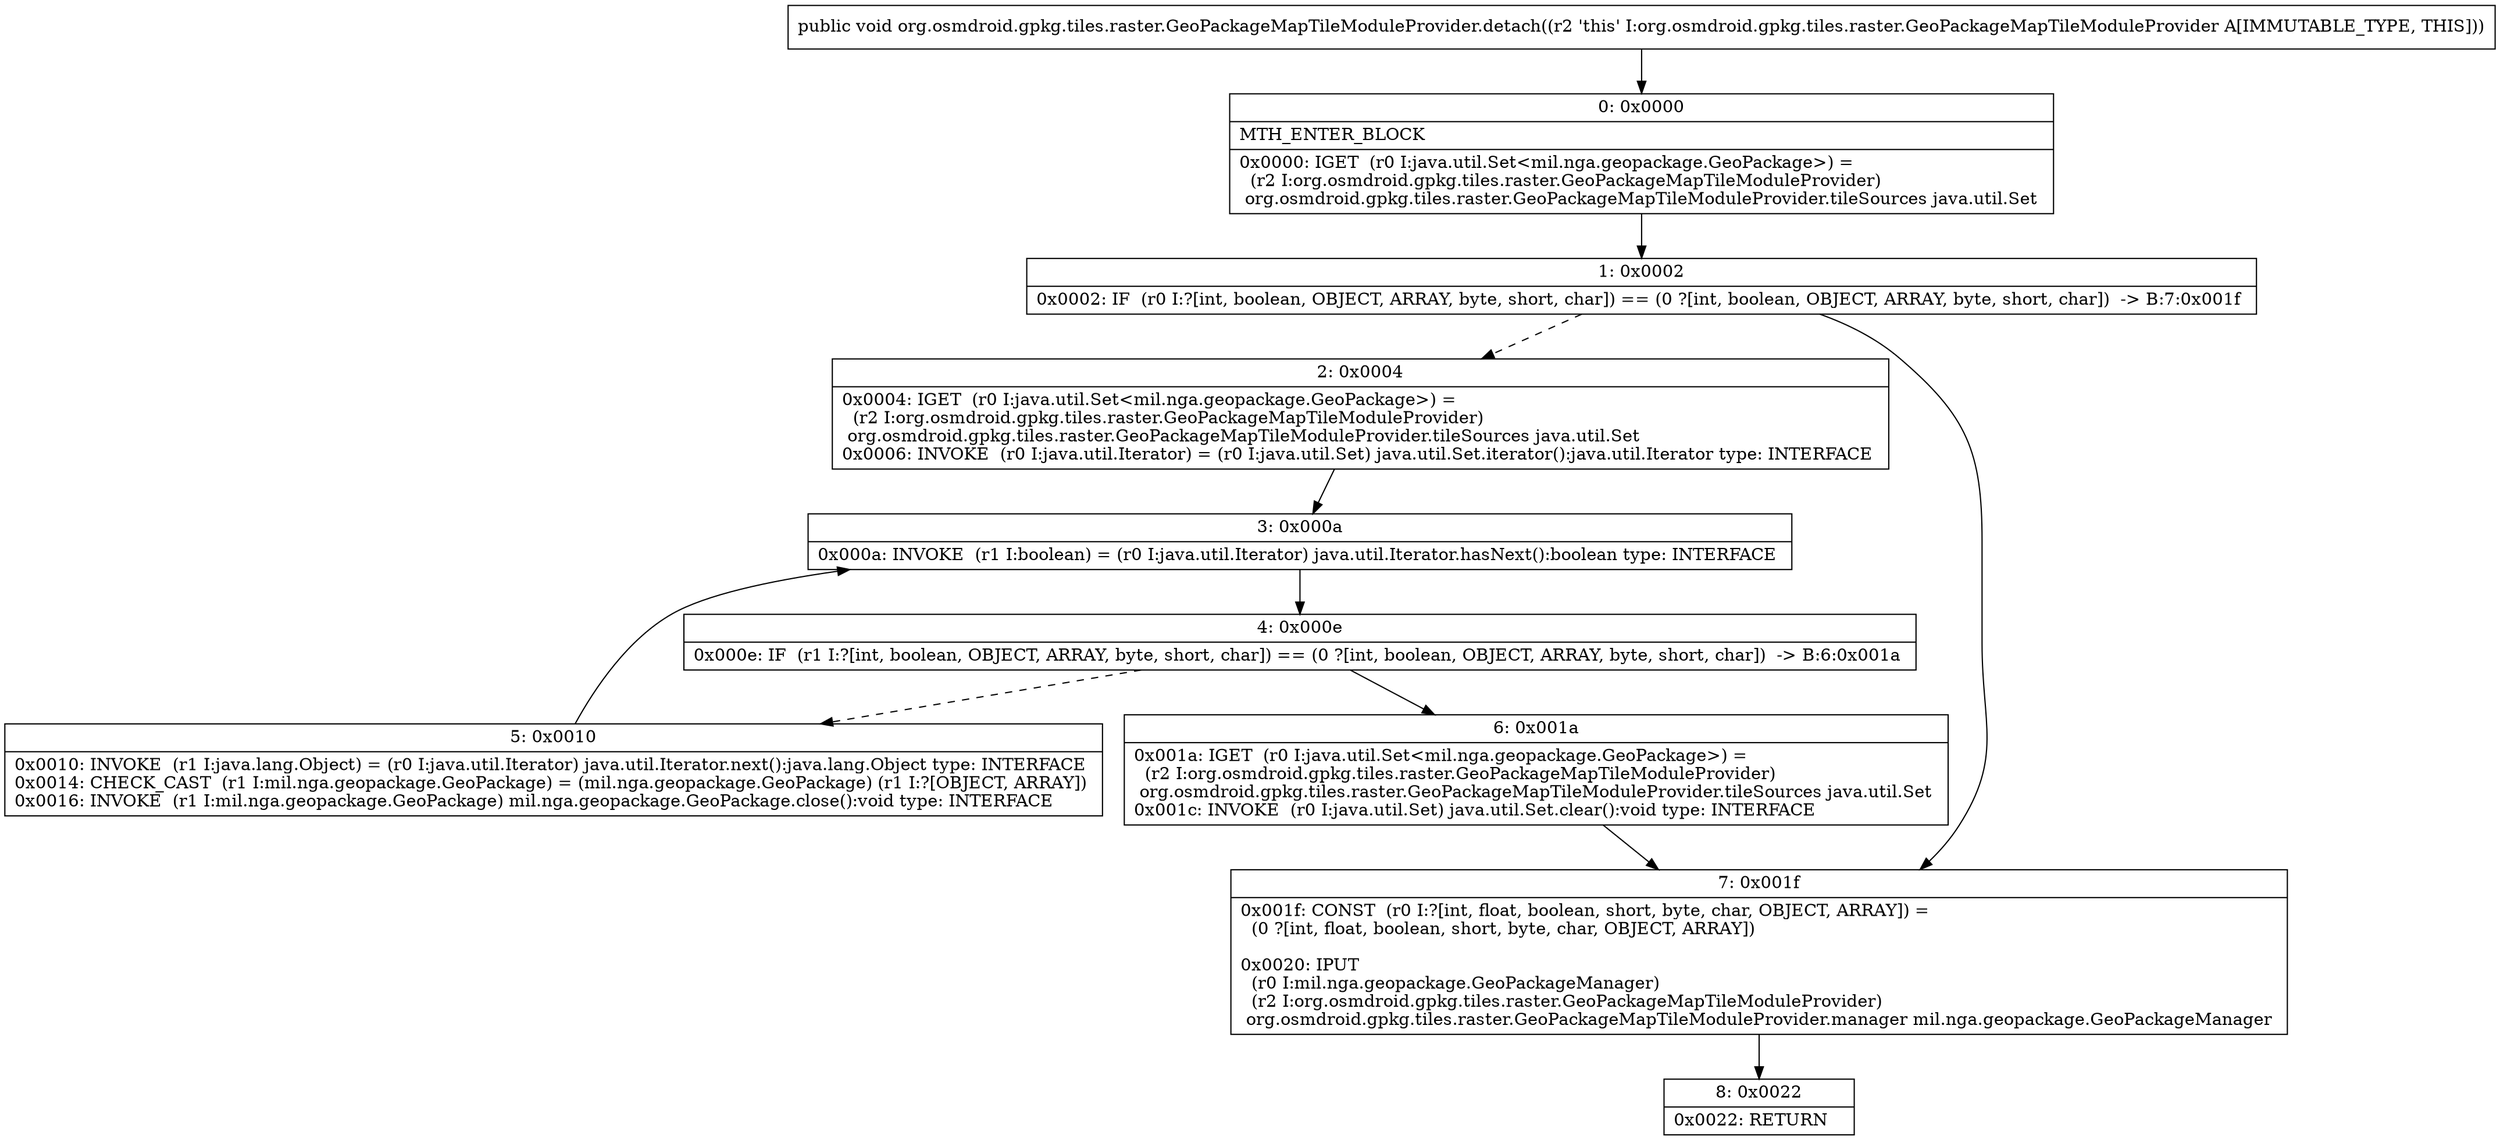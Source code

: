 digraph "CFG fororg.osmdroid.gpkg.tiles.raster.GeoPackageMapTileModuleProvider.detach()V" {
Node_0 [shape=record,label="{0\:\ 0x0000|MTH_ENTER_BLOCK\l|0x0000: IGET  (r0 I:java.util.Set\<mil.nga.geopackage.GeoPackage\>) = \l  (r2 I:org.osmdroid.gpkg.tiles.raster.GeoPackageMapTileModuleProvider)\l org.osmdroid.gpkg.tiles.raster.GeoPackageMapTileModuleProvider.tileSources java.util.Set \l}"];
Node_1 [shape=record,label="{1\:\ 0x0002|0x0002: IF  (r0 I:?[int, boolean, OBJECT, ARRAY, byte, short, char]) == (0 ?[int, boolean, OBJECT, ARRAY, byte, short, char])  \-\> B:7:0x001f \l}"];
Node_2 [shape=record,label="{2\:\ 0x0004|0x0004: IGET  (r0 I:java.util.Set\<mil.nga.geopackage.GeoPackage\>) = \l  (r2 I:org.osmdroid.gpkg.tiles.raster.GeoPackageMapTileModuleProvider)\l org.osmdroid.gpkg.tiles.raster.GeoPackageMapTileModuleProvider.tileSources java.util.Set \l0x0006: INVOKE  (r0 I:java.util.Iterator) = (r0 I:java.util.Set) java.util.Set.iterator():java.util.Iterator type: INTERFACE \l}"];
Node_3 [shape=record,label="{3\:\ 0x000a|0x000a: INVOKE  (r1 I:boolean) = (r0 I:java.util.Iterator) java.util.Iterator.hasNext():boolean type: INTERFACE \l}"];
Node_4 [shape=record,label="{4\:\ 0x000e|0x000e: IF  (r1 I:?[int, boolean, OBJECT, ARRAY, byte, short, char]) == (0 ?[int, boolean, OBJECT, ARRAY, byte, short, char])  \-\> B:6:0x001a \l}"];
Node_5 [shape=record,label="{5\:\ 0x0010|0x0010: INVOKE  (r1 I:java.lang.Object) = (r0 I:java.util.Iterator) java.util.Iterator.next():java.lang.Object type: INTERFACE \l0x0014: CHECK_CAST  (r1 I:mil.nga.geopackage.GeoPackage) = (mil.nga.geopackage.GeoPackage) (r1 I:?[OBJECT, ARRAY]) \l0x0016: INVOKE  (r1 I:mil.nga.geopackage.GeoPackage) mil.nga.geopackage.GeoPackage.close():void type: INTERFACE \l}"];
Node_6 [shape=record,label="{6\:\ 0x001a|0x001a: IGET  (r0 I:java.util.Set\<mil.nga.geopackage.GeoPackage\>) = \l  (r2 I:org.osmdroid.gpkg.tiles.raster.GeoPackageMapTileModuleProvider)\l org.osmdroid.gpkg.tiles.raster.GeoPackageMapTileModuleProvider.tileSources java.util.Set \l0x001c: INVOKE  (r0 I:java.util.Set) java.util.Set.clear():void type: INTERFACE \l}"];
Node_7 [shape=record,label="{7\:\ 0x001f|0x001f: CONST  (r0 I:?[int, float, boolean, short, byte, char, OBJECT, ARRAY]) = \l  (0 ?[int, float, boolean, short, byte, char, OBJECT, ARRAY])\l \l0x0020: IPUT  \l  (r0 I:mil.nga.geopackage.GeoPackageManager)\l  (r2 I:org.osmdroid.gpkg.tiles.raster.GeoPackageMapTileModuleProvider)\l org.osmdroid.gpkg.tiles.raster.GeoPackageMapTileModuleProvider.manager mil.nga.geopackage.GeoPackageManager \l}"];
Node_8 [shape=record,label="{8\:\ 0x0022|0x0022: RETURN   \l}"];
MethodNode[shape=record,label="{public void org.osmdroid.gpkg.tiles.raster.GeoPackageMapTileModuleProvider.detach((r2 'this' I:org.osmdroid.gpkg.tiles.raster.GeoPackageMapTileModuleProvider A[IMMUTABLE_TYPE, THIS])) }"];
MethodNode -> Node_0;
Node_0 -> Node_1;
Node_1 -> Node_2[style=dashed];
Node_1 -> Node_7;
Node_2 -> Node_3;
Node_3 -> Node_4;
Node_4 -> Node_5[style=dashed];
Node_4 -> Node_6;
Node_5 -> Node_3;
Node_6 -> Node_7;
Node_7 -> Node_8;
}

